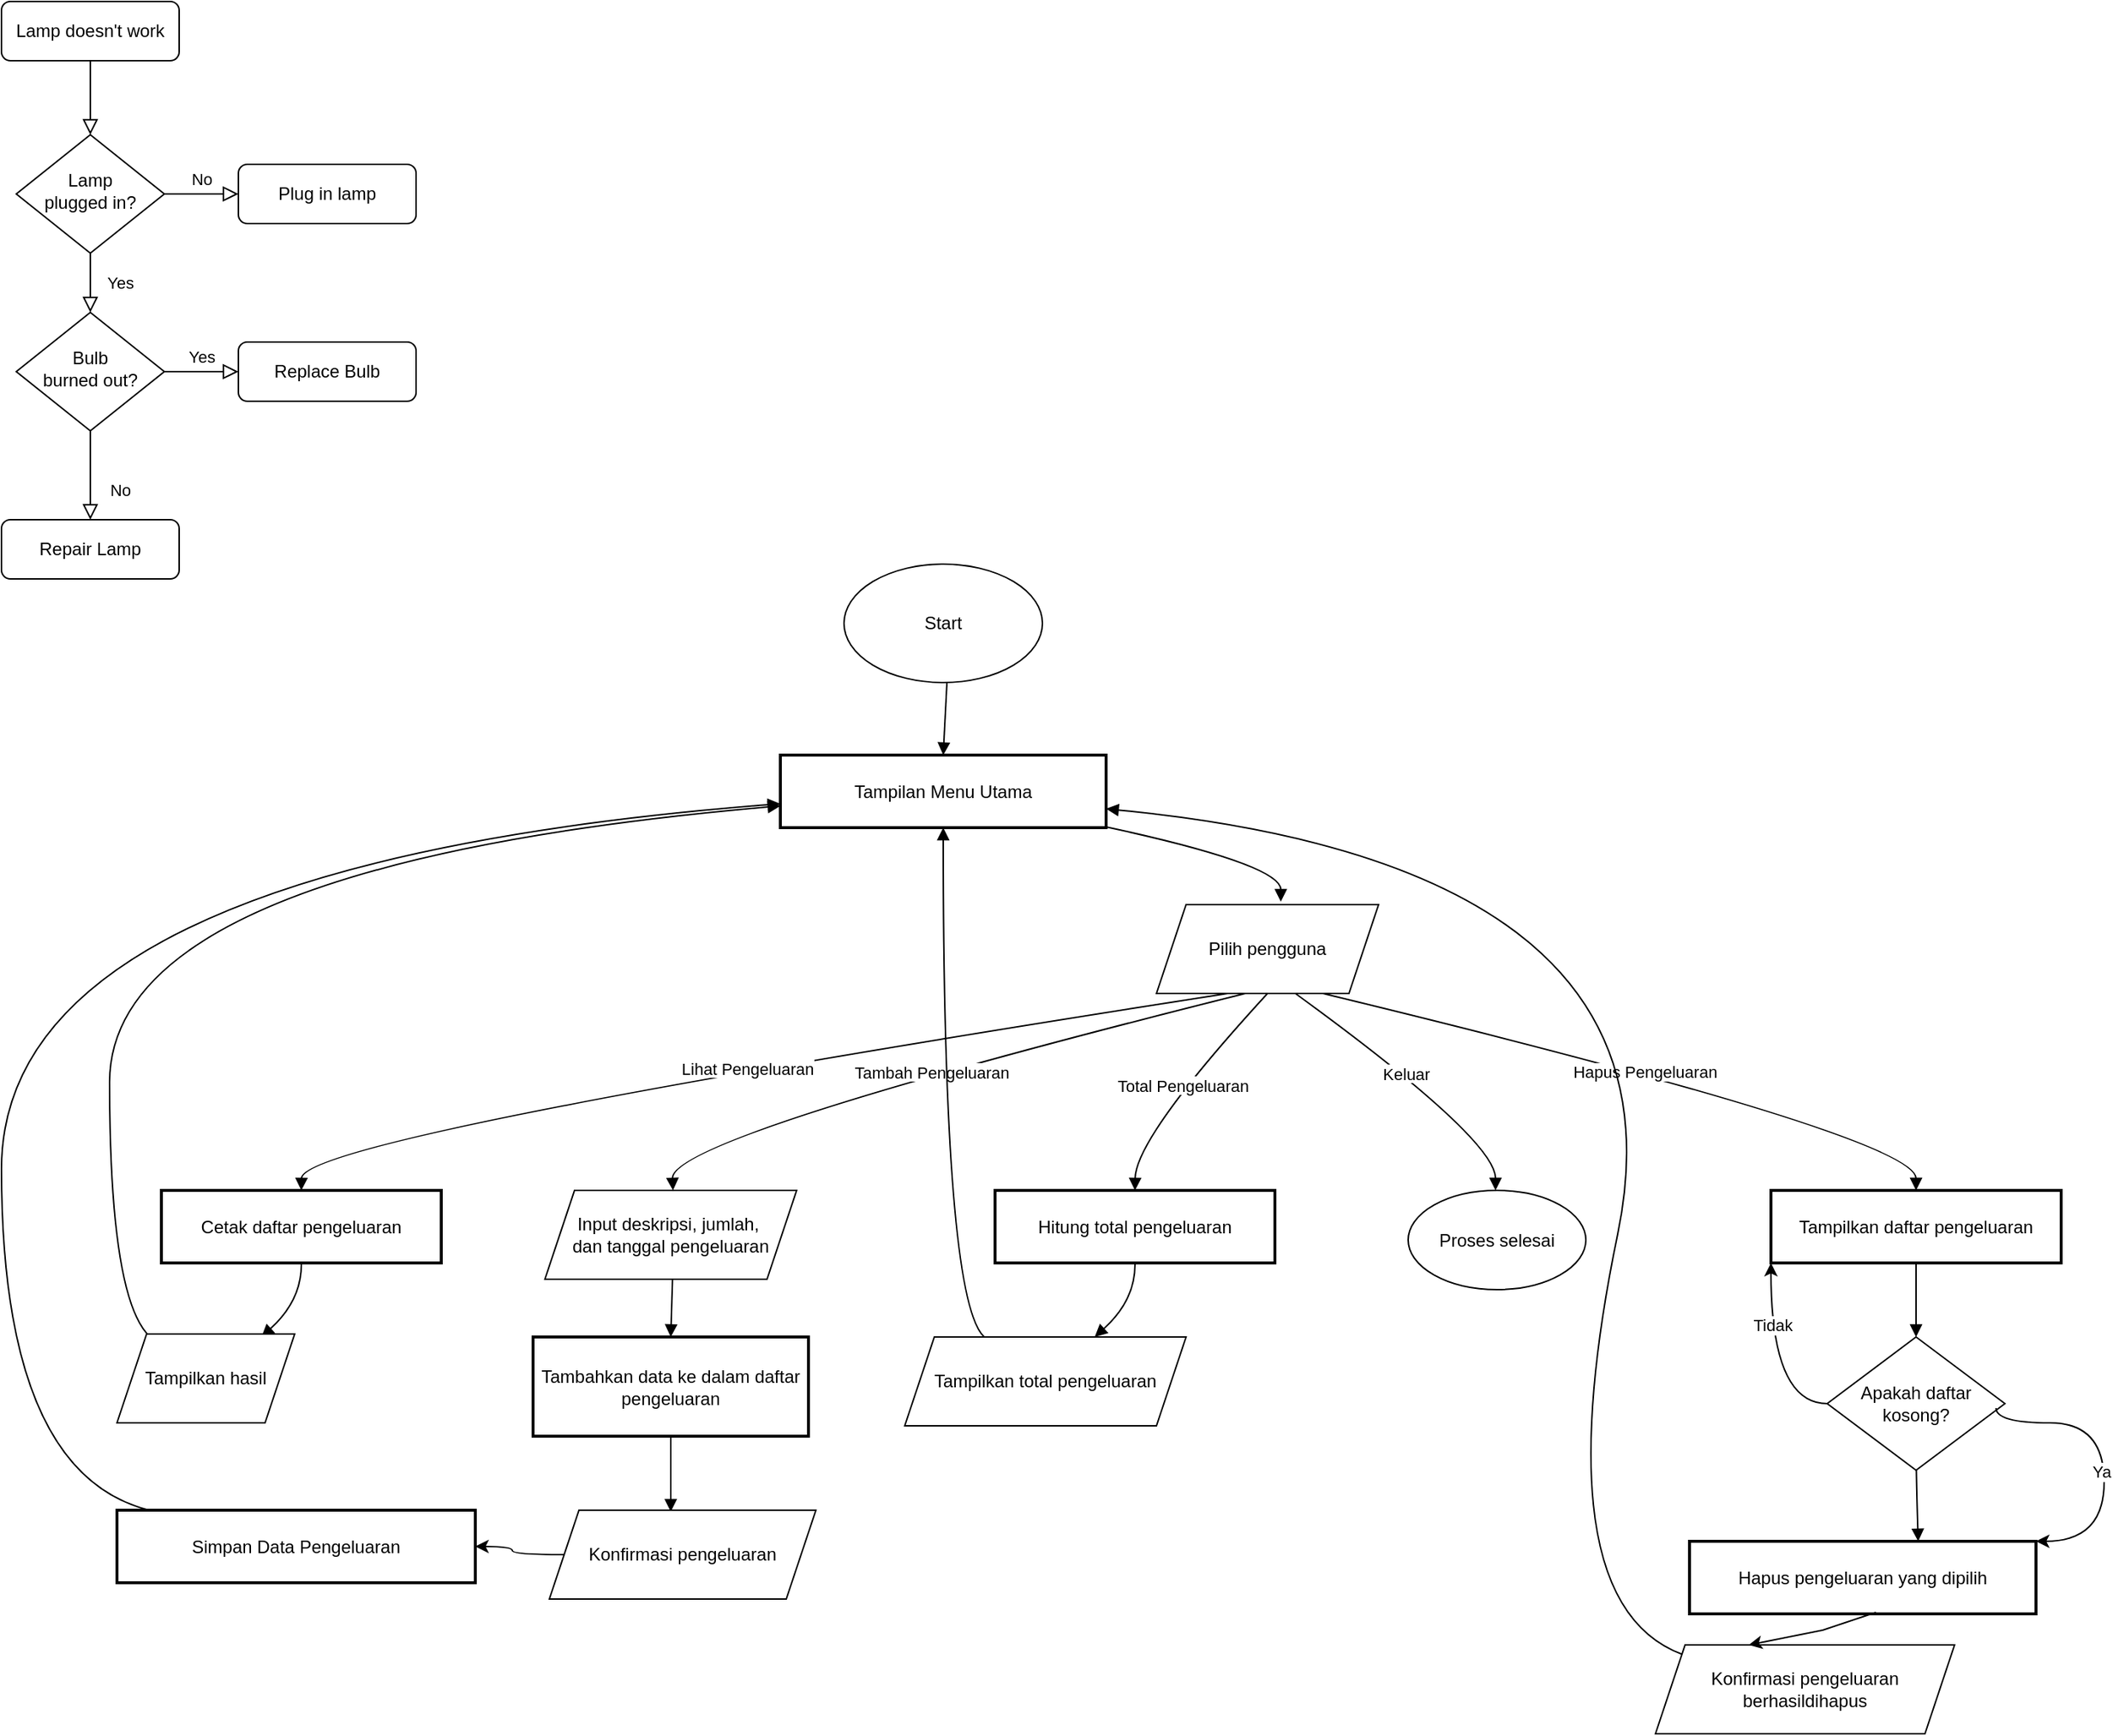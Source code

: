 <mxfile version="24.8.9">
  <diagram id="C5RBs43oDa-KdzZeNtuy" name="Page-1">
    <mxGraphModel dx="872" dy="443" grid="1" gridSize="10" guides="1" tooltips="1" connect="1" arrows="1" fold="1" page="1" pageScale="1" pageWidth="827" pageHeight="1169" math="0" shadow="0">
      <root>
        <mxCell id="WIyWlLk6GJQsqaUBKTNV-0" />
        <mxCell id="WIyWlLk6GJQsqaUBKTNV-1" parent="WIyWlLk6GJQsqaUBKTNV-0" />
        <mxCell id="WIyWlLk6GJQsqaUBKTNV-2" value="" style="rounded=0;html=1;jettySize=auto;orthogonalLoop=1;fontSize=11;endArrow=block;endFill=0;endSize=8;strokeWidth=1;shadow=0;labelBackgroundColor=none;edgeStyle=orthogonalEdgeStyle;" parent="WIyWlLk6GJQsqaUBKTNV-1" source="WIyWlLk6GJQsqaUBKTNV-3" target="WIyWlLk6GJQsqaUBKTNV-6" edge="1">
          <mxGeometry relative="1" as="geometry" />
        </mxCell>
        <mxCell id="WIyWlLk6GJQsqaUBKTNV-3" value="Lamp doesn&#39;t work" style="rounded=1;whiteSpace=wrap;html=1;fontSize=12;glass=0;strokeWidth=1;shadow=0;" parent="WIyWlLk6GJQsqaUBKTNV-1" vertex="1">
          <mxGeometry x="160" y="80" width="120" height="40" as="geometry" />
        </mxCell>
        <mxCell id="WIyWlLk6GJQsqaUBKTNV-4" value="Yes" style="rounded=0;html=1;jettySize=auto;orthogonalLoop=1;fontSize=11;endArrow=block;endFill=0;endSize=8;strokeWidth=1;shadow=0;labelBackgroundColor=none;edgeStyle=orthogonalEdgeStyle;" parent="WIyWlLk6GJQsqaUBKTNV-1" source="WIyWlLk6GJQsqaUBKTNV-6" target="WIyWlLk6GJQsqaUBKTNV-10" edge="1">
          <mxGeometry y="20" relative="1" as="geometry">
            <mxPoint as="offset" />
          </mxGeometry>
        </mxCell>
        <mxCell id="WIyWlLk6GJQsqaUBKTNV-5" value="No" style="edgeStyle=orthogonalEdgeStyle;rounded=0;html=1;jettySize=auto;orthogonalLoop=1;fontSize=11;endArrow=block;endFill=0;endSize=8;strokeWidth=1;shadow=0;labelBackgroundColor=none;" parent="WIyWlLk6GJQsqaUBKTNV-1" source="WIyWlLk6GJQsqaUBKTNV-6" target="WIyWlLk6GJQsqaUBKTNV-7" edge="1">
          <mxGeometry y="10" relative="1" as="geometry">
            <mxPoint as="offset" />
          </mxGeometry>
        </mxCell>
        <mxCell id="WIyWlLk6GJQsqaUBKTNV-6" value="Lamp&lt;br&gt;plugged in?" style="rhombus;whiteSpace=wrap;html=1;shadow=0;fontFamily=Helvetica;fontSize=12;align=center;strokeWidth=1;spacing=6;spacingTop=-4;" parent="WIyWlLk6GJQsqaUBKTNV-1" vertex="1">
          <mxGeometry x="170" y="170" width="100" height="80" as="geometry" />
        </mxCell>
        <mxCell id="WIyWlLk6GJQsqaUBKTNV-7" value="Plug in lamp" style="rounded=1;whiteSpace=wrap;html=1;fontSize=12;glass=0;strokeWidth=1;shadow=0;" parent="WIyWlLk6GJQsqaUBKTNV-1" vertex="1">
          <mxGeometry x="320" y="190" width="120" height="40" as="geometry" />
        </mxCell>
        <mxCell id="WIyWlLk6GJQsqaUBKTNV-8" value="No" style="rounded=0;html=1;jettySize=auto;orthogonalLoop=1;fontSize=11;endArrow=block;endFill=0;endSize=8;strokeWidth=1;shadow=0;labelBackgroundColor=none;edgeStyle=orthogonalEdgeStyle;" parent="WIyWlLk6GJQsqaUBKTNV-1" source="WIyWlLk6GJQsqaUBKTNV-10" target="WIyWlLk6GJQsqaUBKTNV-11" edge="1">
          <mxGeometry x="0.333" y="20" relative="1" as="geometry">
            <mxPoint as="offset" />
          </mxGeometry>
        </mxCell>
        <mxCell id="WIyWlLk6GJQsqaUBKTNV-9" value="Yes" style="edgeStyle=orthogonalEdgeStyle;rounded=0;html=1;jettySize=auto;orthogonalLoop=1;fontSize=11;endArrow=block;endFill=0;endSize=8;strokeWidth=1;shadow=0;labelBackgroundColor=none;" parent="WIyWlLk6GJQsqaUBKTNV-1" source="WIyWlLk6GJQsqaUBKTNV-10" target="WIyWlLk6GJQsqaUBKTNV-12" edge="1">
          <mxGeometry y="10" relative="1" as="geometry">
            <mxPoint as="offset" />
          </mxGeometry>
        </mxCell>
        <mxCell id="WIyWlLk6GJQsqaUBKTNV-10" value="Bulb&lt;br&gt;burned out?" style="rhombus;whiteSpace=wrap;html=1;shadow=0;fontFamily=Helvetica;fontSize=12;align=center;strokeWidth=1;spacing=6;spacingTop=-4;" parent="WIyWlLk6GJQsqaUBKTNV-1" vertex="1">
          <mxGeometry x="170" y="290" width="100" height="80" as="geometry" />
        </mxCell>
        <mxCell id="WIyWlLk6GJQsqaUBKTNV-11" value="Repair Lamp" style="rounded=1;whiteSpace=wrap;html=1;fontSize=12;glass=0;strokeWidth=1;shadow=0;" parent="WIyWlLk6GJQsqaUBKTNV-1" vertex="1">
          <mxGeometry x="160" y="430" width="120" height="40" as="geometry" />
        </mxCell>
        <mxCell id="WIyWlLk6GJQsqaUBKTNV-12" value="Replace Bulb" style="rounded=1;whiteSpace=wrap;html=1;fontSize=12;glass=0;strokeWidth=1;shadow=0;" parent="WIyWlLk6GJQsqaUBKTNV-1" vertex="1">
          <mxGeometry x="320" y="310" width="120" height="40" as="geometry" />
        </mxCell>
        <mxCell id="FTKx2OF6Gv4TohBxGtHi-1" value="Tampilan Menu Utama" style="whiteSpace=wrap;strokeWidth=2;" vertex="1" parent="WIyWlLk6GJQsqaUBKTNV-1">
          <mxGeometry x="686" y="589" width="220" height="49" as="geometry" />
        </mxCell>
        <mxCell id="FTKx2OF6Gv4TohBxGtHi-4" value="Cetak daftar pengeluaran" style="whiteSpace=wrap;strokeWidth=2;" vertex="1" parent="WIyWlLk6GJQsqaUBKTNV-1">
          <mxGeometry x="268" y="883" width="189" height="49" as="geometry" />
        </mxCell>
        <mxCell id="FTKx2OF6Gv4TohBxGtHi-5" value="Tampilkan daftar pengeluaran" style="whiteSpace=wrap;strokeWidth=2;" vertex="1" parent="WIyWlLk6GJQsqaUBKTNV-1">
          <mxGeometry x="1355" y="883" width="196" height="49" as="geometry" />
        </mxCell>
        <mxCell id="FTKx2OF6Gv4TohBxGtHi-6" value="Hitung total pengeluaran" style="whiteSpace=wrap;strokeWidth=2;" vertex="1" parent="WIyWlLk6GJQsqaUBKTNV-1">
          <mxGeometry x="831" y="883" width="189" height="49" as="geometry" />
        </mxCell>
        <mxCell id="FTKx2OF6Gv4TohBxGtHi-8" value="Tambahkan data ke dalam daftar&#xa;pengeluaran" style="whiteSpace=wrap;strokeWidth=2;" vertex="1" parent="WIyWlLk6GJQsqaUBKTNV-1">
          <mxGeometry x="519" y="982" width="186" height="67" as="geometry" />
        </mxCell>
        <mxCell id="FTKx2OF6Gv4TohBxGtHi-9" value="Simpan Data Pengeluaran" style="whiteSpace=wrap;strokeWidth=2;" vertex="1" parent="WIyWlLk6GJQsqaUBKTNV-1">
          <mxGeometry x="238" y="1099" width="242" height="49" as="geometry" />
        </mxCell>
        <mxCell id="FTKx2OF6Gv4TohBxGtHi-12" value="Hapus pengeluaran yang dipilih" style="whiteSpace=wrap;strokeWidth=2;" vertex="1" parent="WIyWlLk6GJQsqaUBKTNV-1">
          <mxGeometry x="1300" y="1120" width="234" height="49" as="geometry" />
        </mxCell>
        <mxCell id="FTKx2OF6Gv4TohBxGtHi-15" value="" style="curved=1;startArrow=none;endArrow=block;exitX=0.5;exitY=1;entryX=0.5;entryY=0;rounded=0;" edge="1" parent="WIyWlLk6GJQsqaUBKTNV-1" target="FTKx2OF6Gv4TohBxGtHi-1">
          <mxGeometry relative="1" as="geometry">
            <Array as="points" />
            <mxPoint x="798.5" y="540" as="sourcePoint" />
          </mxGeometry>
        </mxCell>
        <mxCell id="FTKx2OF6Gv4TohBxGtHi-16" value="" style="curved=1;startArrow=none;endArrow=block;exitX=1;exitY=0.99;entryX=0.5;entryY=0;rounded=0;" edge="1" parent="WIyWlLk6GJQsqaUBKTNV-1" source="FTKx2OF6Gv4TohBxGtHi-1">
          <mxGeometry relative="1" as="geometry">
            <Array as="points">
              <mxPoint x="1024" y="663" />
            </Array>
            <mxPoint x="1024" y="688" as="targetPoint" />
          </mxGeometry>
        </mxCell>
        <mxCell id="FTKx2OF6Gv4TohBxGtHi-17" value="Tambah Pengeluaran" style="curved=1;startArrow=none;endArrow=block;exitX=0.4;exitY=1;entryX=0.5;entryY=0.01;rounded=0;exitDx=0;exitDy=0;exitPerimeter=0;" edge="1" parent="WIyWlLk6GJQsqaUBKTNV-1" source="FTKx2OF6Gv4TohBxGtHi-34">
          <mxGeometry relative="1" as="geometry">
            <Array as="points">
              <mxPoint x="612" y="847" />
            </Array>
            <mxPoint x="974.806" y="760.806" as="sourcePoint" />
            <mxPoint x="613.5" y="883" as="targetPoint" />
          </mxGeometry>
        </mxCell>
        <mxCell id="FTKx2OF6Gv4TohBxGtHi-18" value="Lihat Pengeluaran" style="curved=1;startArrow=none;endArrow=block;exitX=0.407;exitY=0.967;entryX=0.5;entryY=0.01;rounded=0;exitDx=0;exitDy=0;exitPerimeter=0;" edge="1" parent="WIyWlLk6GJQsqaUBKTNV-1" source="FTKx2OF6Gv4TohBxGtHi-34" target="FTKx2OF6Gv4TohBxGtHi-4">
          <mxGeometry relative="1" as="geometry">
            <Array as="points">
              <mxPoint x="363" y="847" />
            </Array>
            <mxPoint x="971.414" y="757.414" as="sourcePoint" />
          </mxGeometry>
        </mxCell>
        <mxCell id="FTKx2OF6Gv4TohBxGtHi-19" value="Hapus Pengeluaran" style="curved=1;startArrow=none;endArrow=block;exitX=0.75;exitY=1;entryX=0.5;entryY=0.01;rounded=0;exitDx=0;exitDy=0;" edge="1" parent="WIyWlLk6GJQsqaUBKTNV-1" source="FTKx2OF6Gv4TohBxGtHi-34" target="FTKx2OF6Gv4TohBxGtHi-5">
          <mxGeometry relative="1" as="geometry">
            <Array as="points">
              <mxPoint x="1453" y="847" />
            </Array>
            <mxPoint x="1073.194" y="760.806" as="sourcePoint" />
          </mxGeometry>
        </mxCell>
        <mxCell id="FTKx2OF6Gv4TohBxGtHi-20" value="Total Pengeluaran" style="curved=1;startArrow=none;endArrow=block;exitX=0.5;exitY=1;entryX=0.5;entryY=0.01;rounded=0;exitDx=0;exitDy=0;" edge="1" parent="WIyWlLk6GJQsqaUBKTNV-1" source="FTKx2OF6Gv4TohBxGtHi-34" target="FTKx2OF6Gv4TohBxGtHi-6">
          <mxGeometry relative="1" as="geometry">
            <Array as="points">
              <mxPoint x="926" y="847" />
            </Array>
            <mxPoint x="993.5" y="779.5" as="sourcePoint" />
          </mxGeometry>
        </mxCell>
        <mxCell id="FTKx2OF6Gv4TohBxGtHi-21" value="Keluar" style="curved=1;startArrow=none;endArrow=block;entryX=0.5;entryY=0.01;rounded=0;" edge="1" parent="WIyWlLk6GJQsqaUBKTNV-1">
          <mxGeometry relative="1" as="geometry">
            <Array as="points">
              <mxPoint x="1169" y="847" />
            </Array>
            <mxPoint x="1020" y="740" as="sourcePoint" />
            <mxPoint x="1169" y="883" as="targetPoint" />
          </mxGeometry>
        </mxCell>
        <mxCell id="FTKx2OF6Gv4TohBxGtHi-22" value="" style="curved=1;startArrow=none;endArrow=block;exitX=0.5;exitY=1.01;entryX=0.5;entryY=0.01;rounded=0;" edge="1" parent="WIyWlLk6GJQsqaUBKTNV-1" target="FTKx2OF6Gv4TohBxGtHi-8">
          <mxGeometry relative="1" as="geometry">
            <Array as="points" />
            <mxPoint x="613.5" y="932" as="sourcePoint" />
          </mxGeometry>
        </mxCell>
        <mxCell id="FTKx2OF6Gv4TohBxGtHi-23" value="" style="curved=1;startArrow=none;endArrow=block;exitX=0.5;exitY=1;rounded=0;" edge="1" parent="WIyWlLk6GJQsqaUBKTNV-1" source="FTKx2OF6Gv4TohBxGtHi-8">
          <mxGeometry relative="1" as="geometry">
            <Array as="points">
              <mxPoint x="612" y="1074" />
            </Array>
            <mxPoint x="612" y="1100" as="targetPoint" />
          </mxGeometry>
        </mxCell>
        <mxCell id="FTKx2OF6Gv4TohBxGtHi-24" value="" style="curved=1;startArrow=none;endArrow=block;exitX=0.09;exitY=0;entryX=0;entryY=0.67;rounded=0;" edge="1" parent="WIyWlLk6GJQsqaUBKTNV-1" source="FTKx2OF6Gv4TohBxGtHi-9" target="FTKx2OF6Gv4TohBxGtHi-1">
          <mxGeometry relative="1" as="geometry">
            <Array as="points">
              <mxPoint x="160" y="1074" />
              <mxPoint x="160" y="663" />
            </Array>
          </mxGeometry>
        </mxCell>
        <mxCell id="FTKx2OF6Gv4TohBxGtHi-25" value="" style="curved=1;startArrow=none;endArrow=block;exitX=0.5;exitY=1.01;entryX=0.7;entryY=0.01;rounded=0;" edge="1" parent="WIyWlLk6GJQsqaUBKTNV-1" source="FTKx2OF6Gv4TohBxGtHi-4">
          <mxGeometry relative="1" as="geometry">
            <Array as="points">
              <mxPoint x="363" y="957" />
            </Array>
            <mxPoint x="335.551" y="982" as="targetPoint" />
          </mxGeometry>
        </mxCell>
        <mxCell id="FTKx2OF6Gv4TohBxGtHi-26" value="" style="curved=1;startArrow=none;endArrow=block;exitX=0.3;exitY=0.01;entryX=0;entryY=0.7;rounded=0;" edge="1" parent="WIyWlLk6GJQsqaUBKTNV-1" target="FTKx2OF6Gv4TohBxGtHi-1">
          <mxGeometry relative="1" as="geometry">
            <Array as="points">
              <mxPoint x="233" y="957" />
              <mxPoint x="233" y="663" />
            </Array>
            <mxPoint x="260.449" y="982" as="sourcePoint" />
          </mxGeometry>
        </mxCell>
        <mxCell id="FTKx2OF6Gv4TohBxGtHi-27" value="" style="curved=1;startArrow=none;endArrow=block;exitX=0.5;exitY=1.01;entryX=0.5;entryY=0.01;rounded=0;" edge="1" parent="WIyWlLk6GJQsqaUBKTNV-1" source="FTKx2OF6Gv4TohBxGtHi-5">
          <mxGeometry relative="1" as="geometry">
            <Array as="points" />
            <mxPoint x="1453" y="982" as="targetPoint" />
          </mxGeometry>
        </mxCell>
        <mxCell id="FTKx2OF6Gv4TohBxGtHi-28" value="" style="curved=1;startArrow=none;endArrow=block;exitX=0.5;exitY=1;entryX=0.66;entryY=0;rounded=0;" edge="1" parent="WIyWlLk6GJQsqaUBKTNV-1" target="FTKx2OF6Gv4TohBxGtHi-12">
          <mxGeometry relative="1" as="geometry">
            <Array as="points">
              <mxPoint x="1453" y="1074" />
            </Array>
            <mxPoint x="1453" y="1049" as="sourcePoint" />
          </mxGeometry>
        </mxCell>
        <mxCell id="FTKx2OF6Gv4TohBxGtHi-29" value="" style="curved=1;startArrow=none;endArrow=block;exitX=0;exitY=0;entryX=1;entryY=0.72;rounded=0;exitDx=0;exitDy=0;" edge="1" parent="WIyWlLk6GJQsqaUBKTNV-1">
          <mxGeometry relative="1" as="geometry">
            <Array as="points">
              <mxPoint x="1200" y="1161" />
              <mxPoint x="1303" y="664" />
            </Array>
            <mxPoint x="1295.198" y="1196.405" as="sourcePoint" />
            <mxPoint x="906" y="625.28" as="targetPoint" />
          </mxGeometry>
        </mxCell>
        <mxCell id="FTKx2OF6Gv4TohBxGtHi-30" value="" style="curved=1;startArrow=none;endArrow=block;exitX=0.5;exitY=1.01;entryX=0.71;entryY=0.01;rounded=0;" edge="1" parent="WIyWlLk6GJQsqaUBKTNV-1" source="FTKx2OF6Gv4TohBxGtHi-6">
          <mxGeometry relative="1" as="geometry">
            <Array as="points">
              <mxPoint x="926" y="957" />
            </Array>
            <mxPoint x="898.286" y="982" as="targetPoint" />
          </mxGeometry>
        </mxCell>
        <mxCell id="FTKx2OF6Gv4TohBxGtHi-31" value="" style="curved=1;startArrow=none;endArrow=block;exitX=0.29;exitY=0.01;entryX=0.5;entryY=1;rounded=0;" edge="1" parent="WIyWlLk6GJQsqaUBKTNV-1" target="FTKx2OF6Gv4TohBxGtHi-1">
          <mxGeometry relative="1" as="geometry">
            <Array as="points">
              <mxPoint x="796" y="957" />
            </Array>
            <mxPoint x="823.714" y="982" as="sourcePoint" />
          </mxGeometry>
        </mxCell>
        <mxCell id="FTKx2OF6Gv4TohBxGtHi-33" value="Start" style="ellipse;whiteSpace=wrap;html=1;" vertex="1" parent="WIyWlLk6GJQsqaUBKTNV-1">
          <mxGeometry x="729" y="460" width="134" height="80" as="geometry" />
        </mxCell>
        <mxCell id="FTKx2OF6Gv4TohBxGtHi-34" value="Pilih pengguna" style="shape=parallelogram;perimeter=parallelogramPerimeter;whiteSpace=wrap;html=1;fixedSize=1;" vertex="1" parent="WIyWlLk6GJQsqaUBKTNV-1">
          <mxGeometry x="940" y="690" width="150" height="60" as="geometry" />
        </mxCell>
        <mxCell id="FTKx2OF6Gv4TohBxGtHi-36" value="Input deskripsi, jumlah,&amp;nbsp;&lt;div&gt;dan tanggal pengeluaran&lt;/div&gt;" style="shape=parallelogram;perimeter=parallelogramPerimeter;whiteSpace=wrap;html=1;fixedSize=1;" vertex="1" parent="WIyWlLk6GJQsqaUBKTNV-1">
          <mxGeometry x="527" y="883" width="170" height="60" as="geometry" />
        </mxCell>
        <mxCell id="FTKx2OF6Gv4TohBxGtHi-37" value="Konfirmasi pengeluaran" style="shape=parallelogram;perimeter=parallelogramPerimeter;whiteSpace=wrap;html=1;fixedSize=1;" vertex="1" parent="WIyWlLk6GJQsqaUBKTNV-1">
          <mxGeometry x="530" y="1099" width="180" height="60" as="geometry" />
        </mxCell>
        <mxCell id="FTKx2OF6Gv4TohBxGtHi-38" value="" style="endArrow=classic;html=1;rounded=0;edgeStyle=orthogonalEdgeStyle;curved=1;" edge="1" parent="WIyWlLk6GJQsqaUBKTNV-1" source="FTKx2OF6Gv4TohBxGtHi-37" target="FTKx2OF6Gv4TohBxGtHi-9">
          <mxGeometry width="50" height="50" relative="1" as="geometry">
            <mxPoint x="620" y="1162" as="sourcePoint" />
            <mxPoint x="590" y="1200" as="targetPoint" />
          </mxGeometry>
        </mxCell>
        <mxCell id="FTKx2OF6Gv4TohBxGtHi-42" value="Tampilkan hasil" style="shape=parallelogram;perimeter=parallelogramPerimeter;whiteSpace=wrap;html=1;fixedSize=1;" vertex="1" parent="WIyWlLk6GJQsqaUBKTNV-1">
          <mxGeometry x="238" y="980" width="120" height="60" as="geometry" />
        </mxCell>
        <mxCell id="FTKx2OF6Gv4TohBxGtHi-45" value="Apakah daftar&lt;div&gt;kosong?&lt;/div&gt;" style="rhombus;whiteSpace=wrap;html=1;" vertex="1" parent="WIyWlLk6GJQsqaUBKTNV-1">
          <mxGeometry x="1393" y="982" width="120" height="90" as="geometry" />
        </mxCell>
        <mxCell id="FTKx2OF6Gv4TohBxGtHi-46" value="Tampilkan total pengeluaran" style="shape=parallelogram;perimeter=parallelogramPerimeter;whiteSpace=wrap;html=1;fixedSize=1;" vertex="1" parent="WIyWlLk6GJQsqaUBKTNV-1">
          <mxGeometry x="770" y="982" width="190" height="60" as="geometry" />
        </mxCell>
        <mxCell id="FTKx2OF6Gv4TohBxGtHi-48" value="Proses selesai" style="ellipse;whiteSpace=wrap;html=1;" vertex="1" parent="WIyWlLk6GJQsqaUBKTNV-1">
          <mxGeometry x="1110" y="883" width="120" height="67" as="geometry" />
        </mxCell>
        <mxCell id="FTKx2OF6Gv4TohBxGtHi-51" value="Konfirmasi pengeluaran berhasildihapus" style="shape=parallelogram;perimeter=parallelogramPerimeter;whiteSpace=wrap;html=1;fixedSize=1;" vertex="1" parent="WIyWlLk6GJQsqaUBKTNV-1">
          <mxGeometry x="1277" y="1190" width="202" height="60" as="geometry" />
        </mxCell>
        <mxCell id="FTKx2OF6Gv4TohBxGtHi-52" value="" style="endArrow=classic;html=1;rounded=0;exitX=0.538;exitY=0.98;exitDx=0;exitDy=0;exitPerimeter=0;entryX=0.312;entryY=0;entryDx=0;entryDy=0;entryPerimeter=0;" edge="1" parent="WIyWlLk6GJQsqaUBKTNV-1" source="FTKx2OF6Gv4TohBxGtHi-12" target="FTKx2OF6Gv4TohBxGtHi-51">
          <mxGeometry width="50" height="50" relative="1" as="geometry">
            <mxPoint x="1130" y="1290" as="sourcePoint" />
            <mxPoint x="1180" y="1240" as="targetPoint" />
            <Array as="points">
              <mxPoint x="1390" y="1180" />
            </Array>
          </mxGeometry>
        </mxCell>
        <mxCell id="FTKx2OF6Gv4TohBxGtHi-53" value="" style="endArrow=classic;html=1;rounded=0;entryX=1;entryY=0;entryDx=0;entryDy=0;exitX=0.95;exitY=0.533;exitDx=0;exitDy=0;exitPerimeter=0;edgeStyle=orthogonalEdgeStyle;curved=1;" edge="1" parent="WIyWlLk6GJQsqaUBKTNV-1" source="FTKx2OF6Gv4TohBxGtHi-45" target="FTKx2OF6Gv4TohBxGtHi-12">
          <mxGeometry width="50" height="50" relative="1" as="geometry">
            <mxPoint x="1520" y="1030" as="sourcePoint" />
            <mxPoint x="1180" y="1030" as="targetPoint" />
            <Array as="points">
              <mxPoint x="1507" y="1040" />
              <mxPoint x="1580" y="1040" />
              <mxPoint x="1580" y="1120" />
            </Array>
          </mxGeometry>
        </mxCell>
        <mxCell id="FTKx2OF6Gv4TohBxGtHi-55" value="Ya" style="edgeLabel;html=1;align=center;verticalAlign=middle;resizable=0;points=[];" vertex="1" connectable="0" parent="FTKx2OF6Gv4TohBxGtHi-53">
          <mxGeometry x="0.11" y="-2" relative="1" as="geometry">
            <mxPoint as="offset" />
          </mxGeometry>
        </mxCell>
        <mxCell id="FTKx2OF6Gv4TohBxGtHi-56" value="" style="endArrow=classic;html=1;rounded=0;exitX=0;exitY=0.5;exitDx=0;exitDy=0;edgeStyle=orthogonalEdgeStyle;curved=1;entryX=0;entryY=1;entryDx=0;entryDy=0;" edge="1" parent="WIyWlLk6GJQsqaUBKTNV-1" source="FTKx2OF6Gv4TohBxGtHi-45" target="FTKx2OF6Gv4TohBxGtHi-5">
          <mxGeometry width="50" height="50" relative="1" as="geometry">
            <mxPoint x="1210" y="1080" as="sourcePoint" />
            <mxPoint x="1260" y="1030" as="targetPoint" />
          </mxGeometry>
        </mxCell>
        <mxCell id="FTKx2OF6Gv4TohBxGtHi-57" value="Tidak" style="edgeLabel;html=1;align=center;verticalAlign=middle;resizable=0;points=[];" vertex="1" connectable="0" parent="FTKx2OF6Gv4TohBxGtHi-56">
          <mxGeometry x="0.368" y="-1" relative="1" as="geometry">
            <mxPoint as="offset" />
          </mxGeometry>
        </mxCell>
      </root>
    </mxGraphModel>
  </diagram>
</mxfile>
